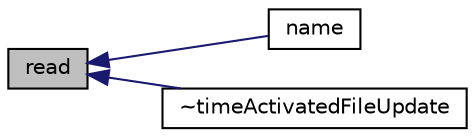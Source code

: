 digraph "read"
{
  bgcolor="transparent";
  edge [fontname="Helvetica",fontsize="10",labelfontname="Helvetica",labelfontsize="10"];
  node [fontname="Helvetica",fontsize="10",shape=record];
  rankdir="LR";
  Node1 [label="read",height=0.2,width=0.4,color="black", fillcolor="grey75", style="filled", fontcolor="black"];
  Node1 -> Node2 [dir="back",color="midnightblue",fontsize="10",style="solid",fontname="Helvetica"];
  Node2 [label="name",height=0.2,width=0.4,color="black",URL="$a02684.html#af34301b2a007a0daccad2eec475d6a90",tooltip="Return name of the set of timeActivatedFileUpdate. "];
  Node1 -> Node3 [dir="back",color="midnightblue",fontsize="10",style="solid",fontname="Helvetica"];
  Node3 [label="~timeActivatedFileUpdate",height=0.2,width=0.4,color="black",URL="$a02684.html#a1e97e142efe6c5ef4017a4e68a20776f",tooltip="Destructor. "];
}
